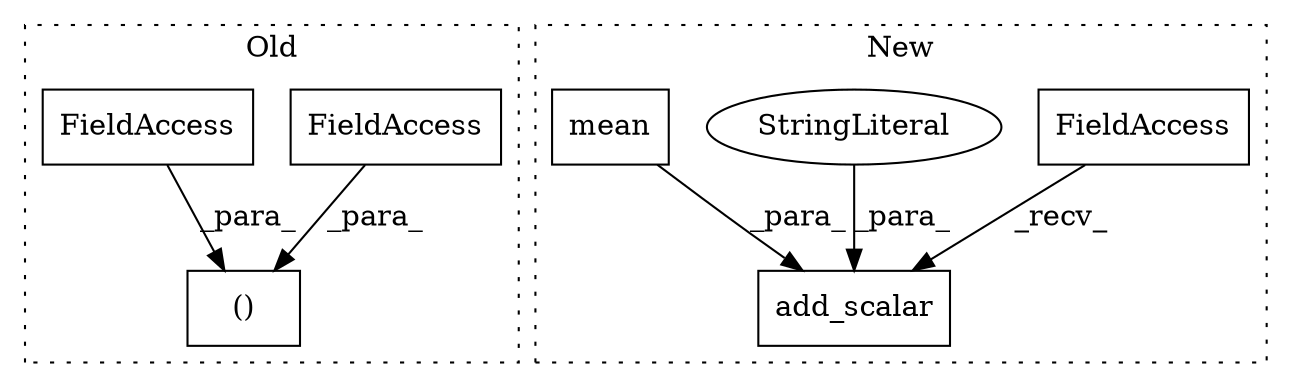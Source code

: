 digraph G {
subgraph cluster0 {
1 [label="()" a="106" s="9100" l="46" shape="box"];
3 [label="FieldAccess" a="22" s="9122" l="7" shape="box"];
7 [label="FieldAccess" a="22" s="9142" l="4" shape="box"];
label = "Old";
style="dotted";
}
subgraph cluster1 {
2 [label="add_scalar" a="32" s="17006,17089" l="11,1" shape="box"];
4 [label="FieldAccess" a="22" s="16999" l="6" shape="box"];
5 [label="StringLiteral" a="45" s="17017" l="12" shape="ellipse"];
6 [label="mean" a="32" s="17036,17078" l="5,1" shape="box"];
label = "New";
style="dotted";
}
3 -> 1 [label="_para_"];
4 -> 2 [label="_recv_"];
5 -> 2 [label="_para_"];
6 -> 2 [label="_para_"];
7 -> 1 [label="_para_"];
}